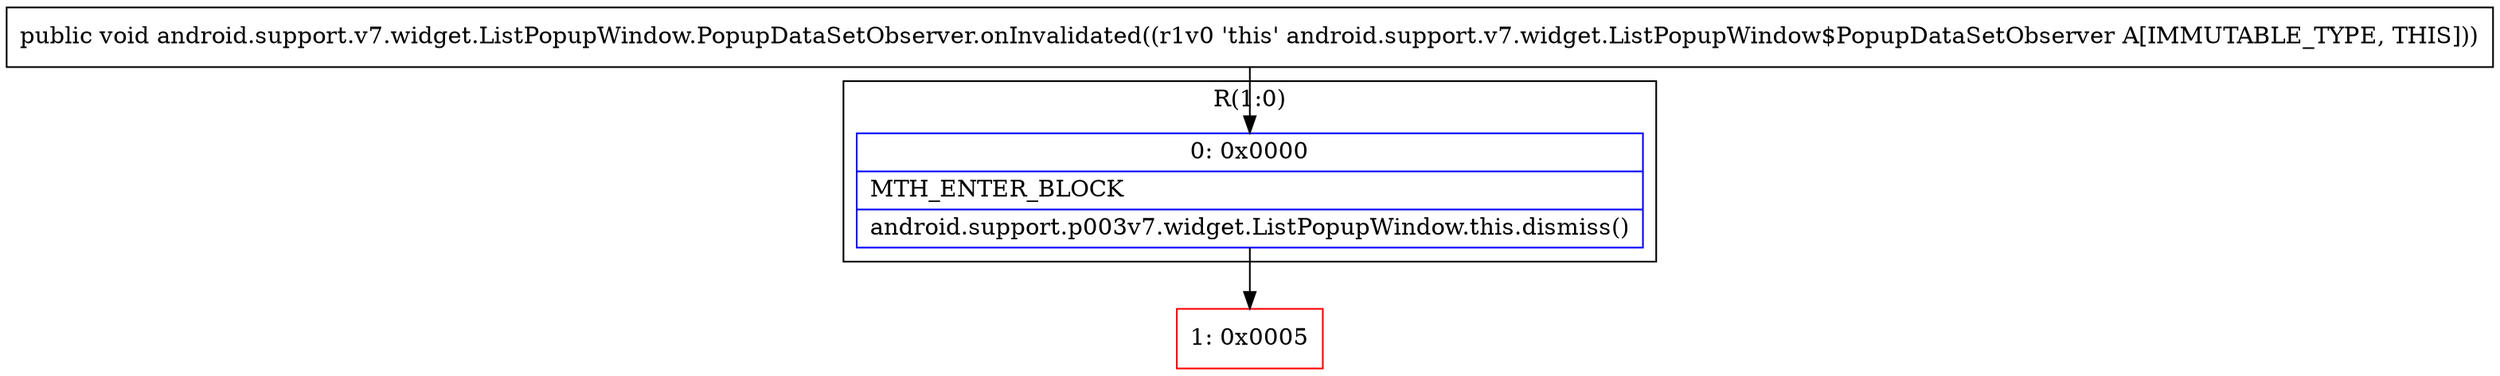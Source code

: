 digraph "CFG forandroid.support.v7.widget.ListPopupWindow.PopupDataSetObserver.onInvalidated()V" {
subgraph cluster_Region_1013010831 {
label = "R(1:0)";
node [shape=record,color=blue];
Node_0 [shape=record,label="{0\:\ 0x0000|MTH_ENTER_BLOCK\l|android.support.p003v7.widget.ListPopupWindow.this.dismiss()\l}"];
}
Node_1 [shape=record,color=red,label="{1\:\ 0x0005}"];
MethodNode[shape=record,label="{public void android.support.v7.widget.ListPopupWindow.PopupDataSetObserver.onInvalidated((r1v0 'this' android.support.v7.widget.ListPopupWindow$PopupDataSetObserver A[IMMUTABLE_TYPE, THIS])) }"];
MethodNode -> Node_0;
Node_0 -> Node_1;
}

